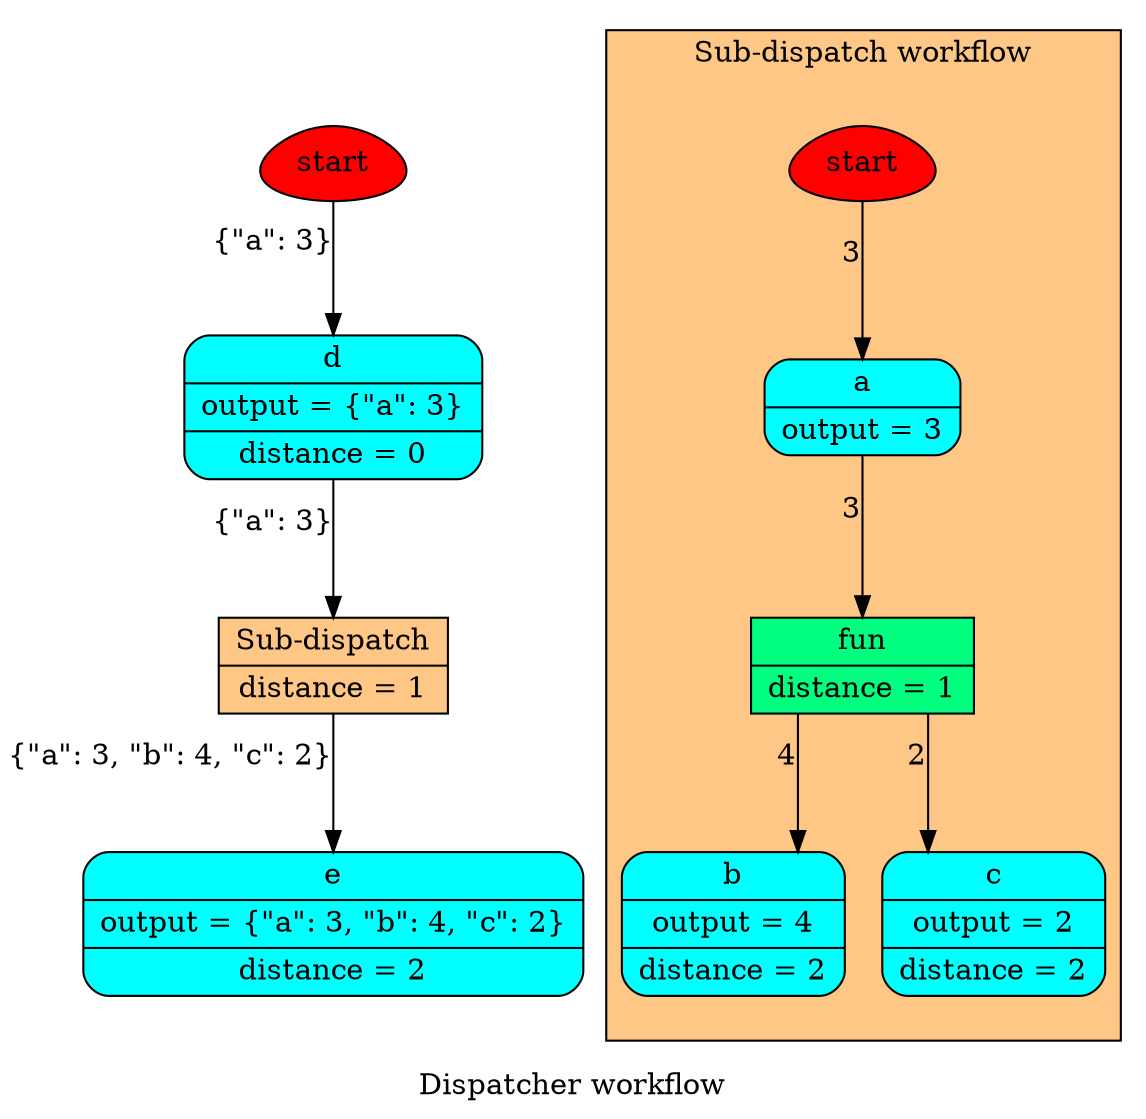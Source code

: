 digraph Dispatcher {
	graph [ratio=1]
	node [style=filled]
	splines = ortho
	label = "Dispatcher workflow"
		Dispatcher_78779400 [label=start fillcolor=red shape=egg]
		Dispatcher_5471397706553619705 [label="{ d | output = \{&quot;a&quot;: 3\} | distance = 0 }" fillcolor=cyan shape=Mrecord]
		Dispatcher_336007812384011630 [label="{ e | output = \{&quot;a&quot;: 3, &quot;b&quot;: 4, &quot;c&quot;: 2\} | distance = 2 }" fillcolor=cyan shape=Mrecord]
		subgraph "cluster_Dispatcher_-5790824548946737623" {
		style=filled
		fillcolor="#FF8F0F80"
		label="Sub-dispatch workflow"
		comment="Sub-dispatch"
			"cluster_Dispatcher_-5790824548946737623_78779400" [label=start fillcolor=red shape=egg]
			"cluster_Dispatcher_-5790824548946737623_6978204315916669291" [label="{ a | output = 3 }" fillcolor=cyan shape=Mrecord]
			"cluster_Dispatcher_-5790824548946737623_5731122394292607163" [label="{ b | output = 4 | distance = 2 }" fillcolor=cyan shape=Mrecord]
			"cluster_Dispatcher_-5790824548946737623_8883531044904644734" [label="{ fun | distance = 1 }" fillcolor=springgreen shape=record]
			"cluster_Dispatcher_-5790824548946737623_-9068828303841174803" [label="{ c | output = 2 | distance = 2 }" fillcolor=cyan shape=Mrecord]
				"cluster_Dispatcher_-5790824548946737623_78779400" -> "cluster_Dispatcher_-5790824548946737623_6978204315916669291" [xlabel=3]
				"cluster_Dispatcher_-5790824548946737623_6978204315916669291" -> "cluster_Dispatcher_-5790824548946737623_8883531044904644734" [xlabel=3]
				"cluster_Dispatcher_-5790824548946737623_8883531044904644734" -> "cluster_Dispatcher_-5790824548946737623_5731122394292607163" [xlabel=4]
				"cluster_Dispatcher_-5790824548946737623_8883531044904644734" -> "cluster_Dispatcher_-5790824548946737623_-9068828303841174803" [xlabel=2]
		}
		"Dispatcher_-5790824548946737623" [label="{ Sub-dispatch | distance = 1 }" fillcolor="#FF8F0F80" shape=record]
			Dispatcher_78779400 -> Dispatcher_5471397706553619705 [xlabel="\{&quot;a&quot;: 3\}"]
			Dispatcher_5471397706553619705 -> "Dispatcher_-5790824548946737623" [xlabel="\{&quot;a&quot;: 3\}"]
			"Dispatcher_-5790824548946737623" -> Dispatcher_336007812384011630 [xlabel="\{&quot;a&quot;: 3, &quot;b&quot;: 4, &quot;c&quot;: 2\}"]
}